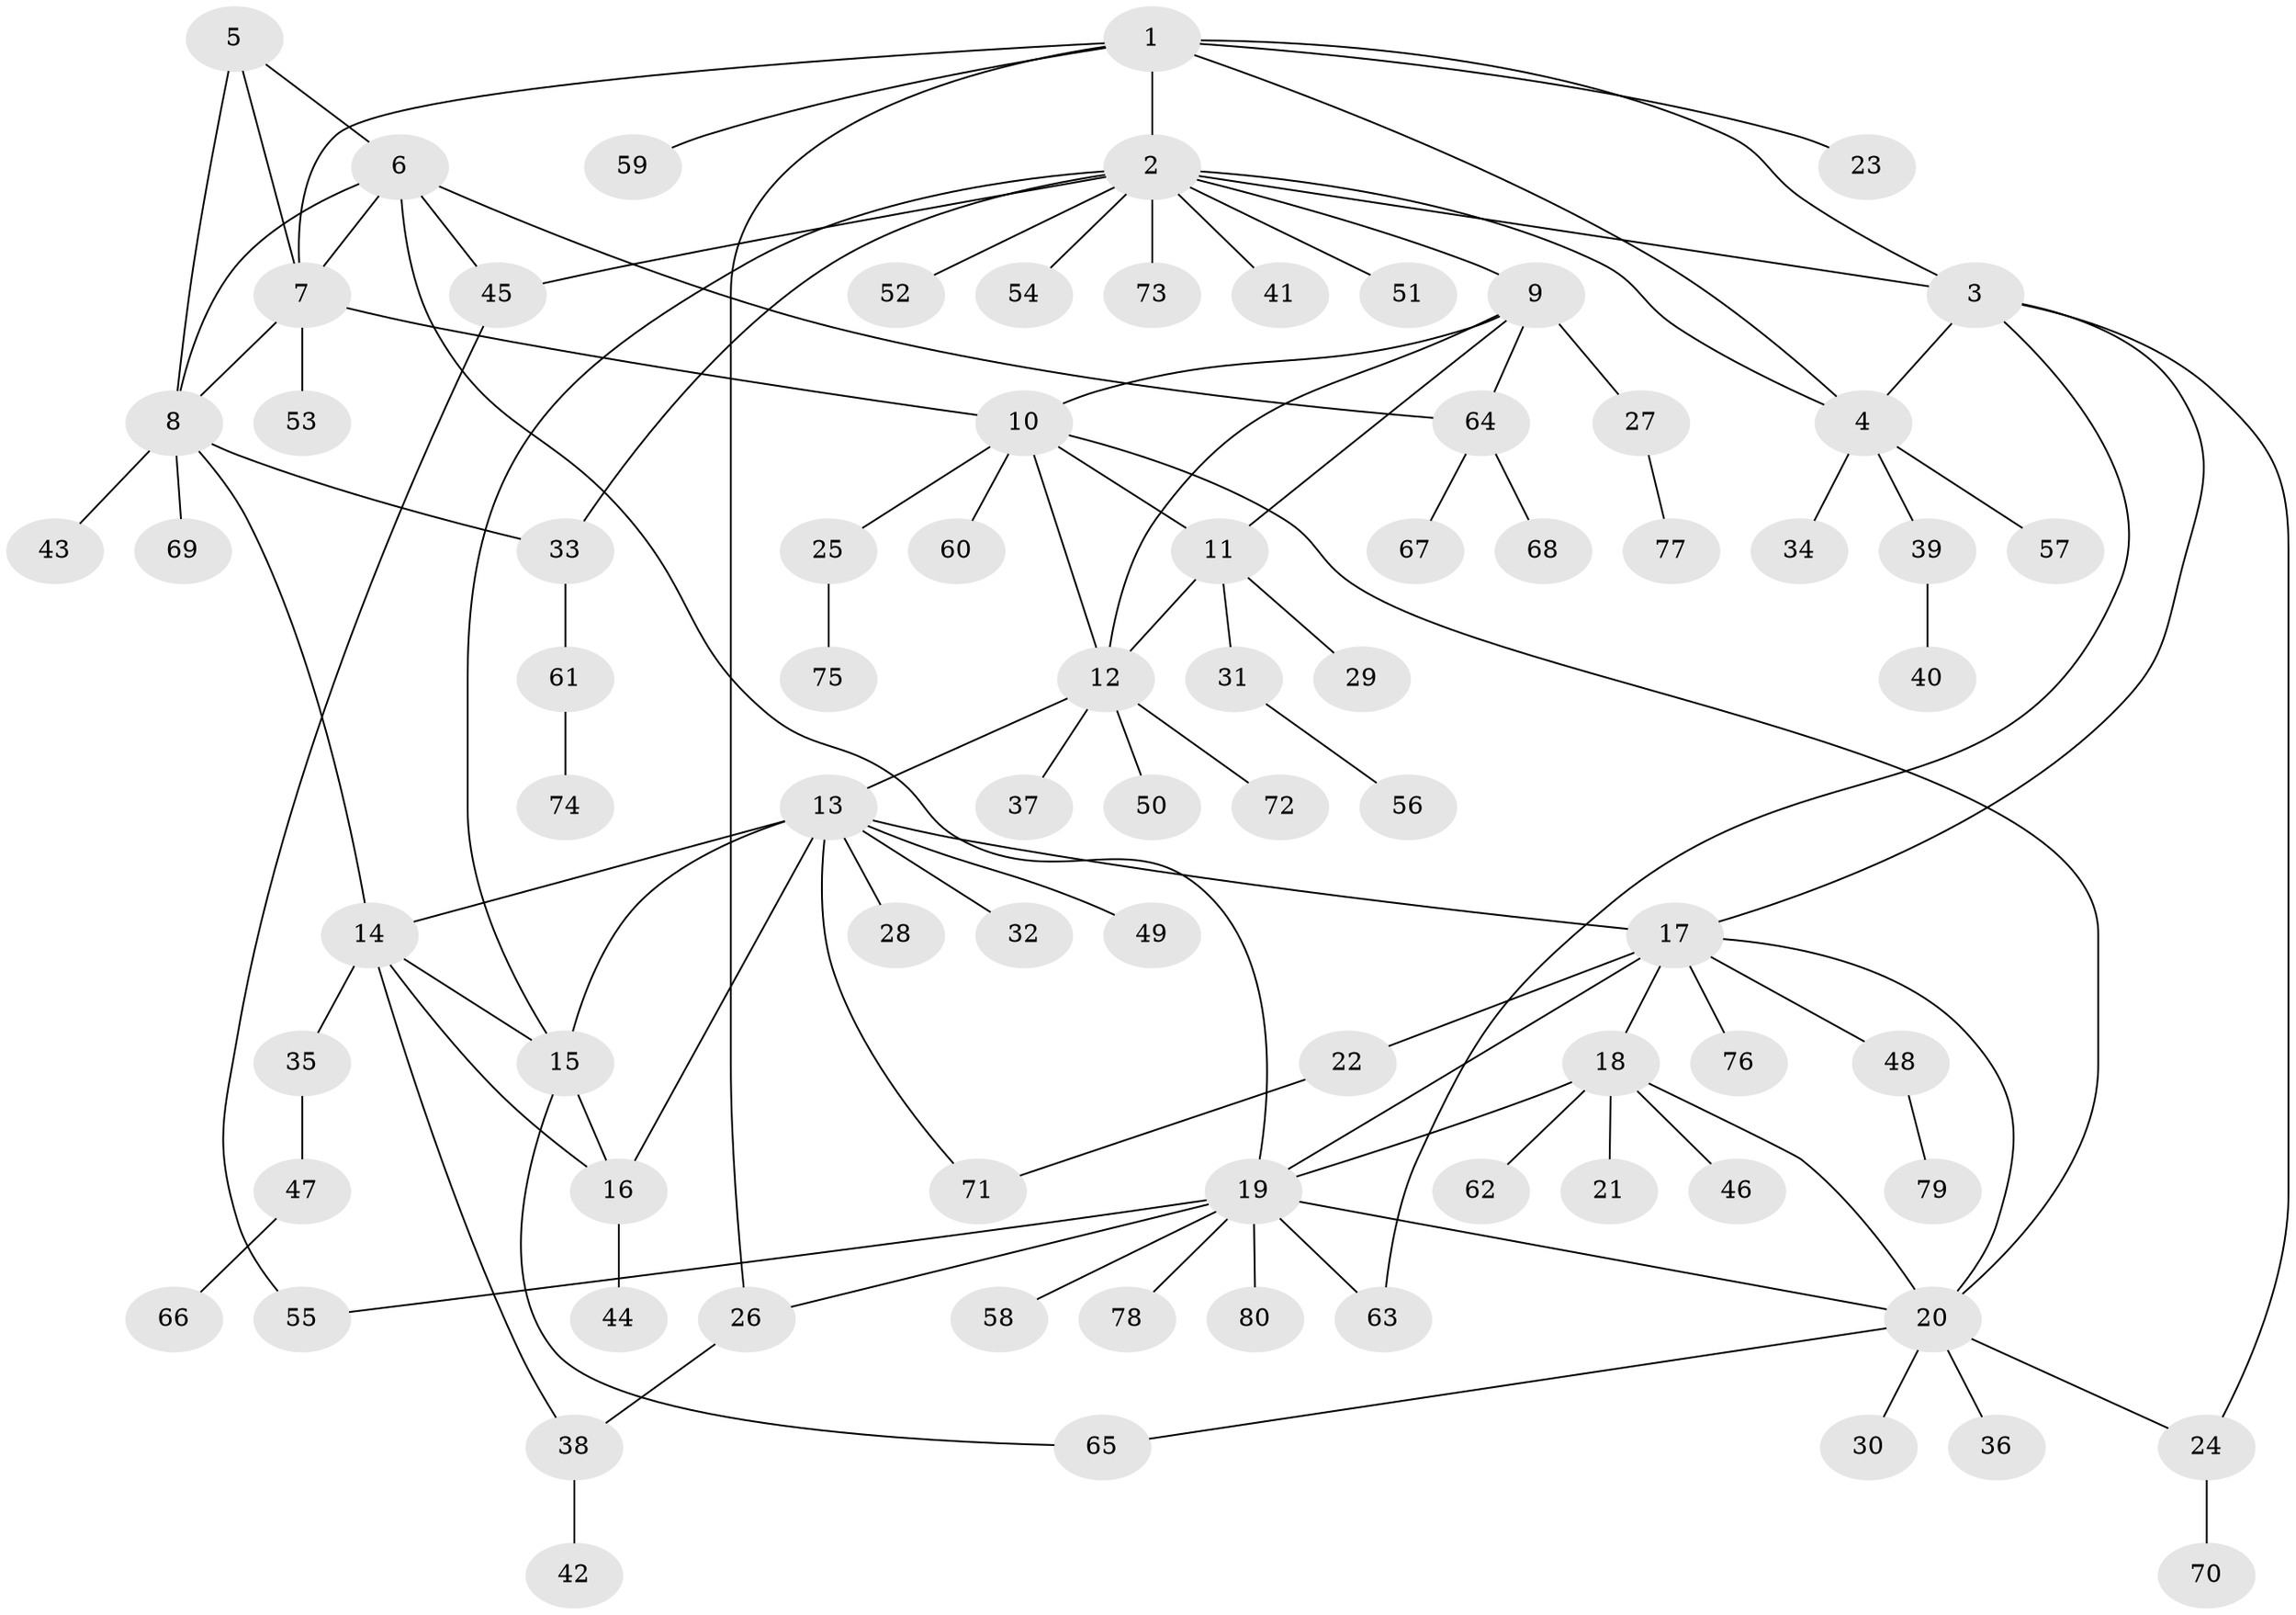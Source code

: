 // Generated by graph-tools (version 1.1) at 2025/15/03/09/25 04:15:47]
// undirected, 80 vertices, 110 edges
graph export_dot {
graph [start="1"]
  node [color=gray90,style=filled];
  1;
  2;
  3;
  4;
  5;
  6;
  7;
  8;
  9;
  10;
  11;
  12;
  13;
  14;
  15;
  16;
  17;
  18;
  19;
  20;
  21;
  22;
  23;
  24;
  25;
  26;
  27;
  28;
  29;
  30;
  31;
  32;
  33;
  34;
  35;
  36;
  37;
  38;
  39;
  40;
  41;
  42;
  43;
  44;
  45;
  46;
  47;
  48;
  49;
  50;
  51;
  52;
  53;
  54;
  55;
  56;
  57;
  58;
  59;
  60;
  61;
  62;
  63;
  64;
  65;
  66;
  67;
  68;
  69;
  70;
  71;
  72;
  73;
  74;
  75;
  76;
  77;
  78;
  79;
  80;
  1 -- 2;
  1 -- 3;
  1 -- 4;
  1 -- 7;
  1 -- 23;
  1 -- 26;
  1 -- 59;
  2 -- 3;
  2 -- 4;
  2 -- 9;
  2 -- 15;
  2 -- 33;
  2 -- 41;
  2 -- 45;
  2 -- 51;
  2 -- 52;
  2 -- 54;
  2 -- 73;
  3 -- 4;
  3 -- 17;
  3 -- 24;
  3 -- 63;
  4 -- 34;
  4 -- 39;
  4 -- 57;
  5 -- 6;
  5 -- 7;
  5 -- 8;
  6 -- 7;
  6 -- 8;
  6 -- 19;
  6 -- 45;
  6 -- 64;
  7 -- 8;
  7 -- 10;
  7 -- 53;
  8 -- 14;
  8 -- 33;
  8 -- 43;
  8 -- 69;
  9 -- 10;
  9 -- 11;
  9 -- 12;
  9 -- 27;
  9 -- 64;
  10 -- 11;
  10 -- 12;
  10 -- 20;
  10 -- 25;
  10 -- 60;
  11 -- 12;
  11 -- 29;
  11 -- 31;
  12 -- 13;
  12 -- 37;
  12 -- 50;
  12 -- 72;
  13 -- 14;
  13 -- 15;
  13 -- 16;
  13 -- 17;
  13 -- 28;
  13 -- 32;
  13 -- 49;
  13 -- 71;
  14 -- 15;
  14 -- 16;
  14 -- 35;
  14 -- 38;
  15 -- 16;
  15 -- 65;
  16 -- 44;
  17 -- 18;
  17 -- 19;
  17 -- 20;
  17 -- 22;
  17 -- 48;
  17 -- 76;
  18 -- 19;
  18 -- 20;
  18 -- 21;
  18 -- 46;
  18 -- 62;
  19 -- 20;
  19 -- 26;
  19 -- 55;
  19 -- 58;
  19 -- 63;
  19 -- 78;
  19 -- 80;
  20 -- 24;
  20 -- 30;
  20 -- 36;
  20 -- 65;
  22 -- 71;
  24 -- 70;
  25 -- 75;
  26 -- 38;
  27 -- 77;
  31 -- 56;
  33 -- 61;
  35 -- 47;
  38 -- 42;
  39 -- 40;
  45 -- 55;
  47 -- 66;
  48 -- 79;
  61 -- 74;
  64 -- 67;
  64 -- 68;
}
